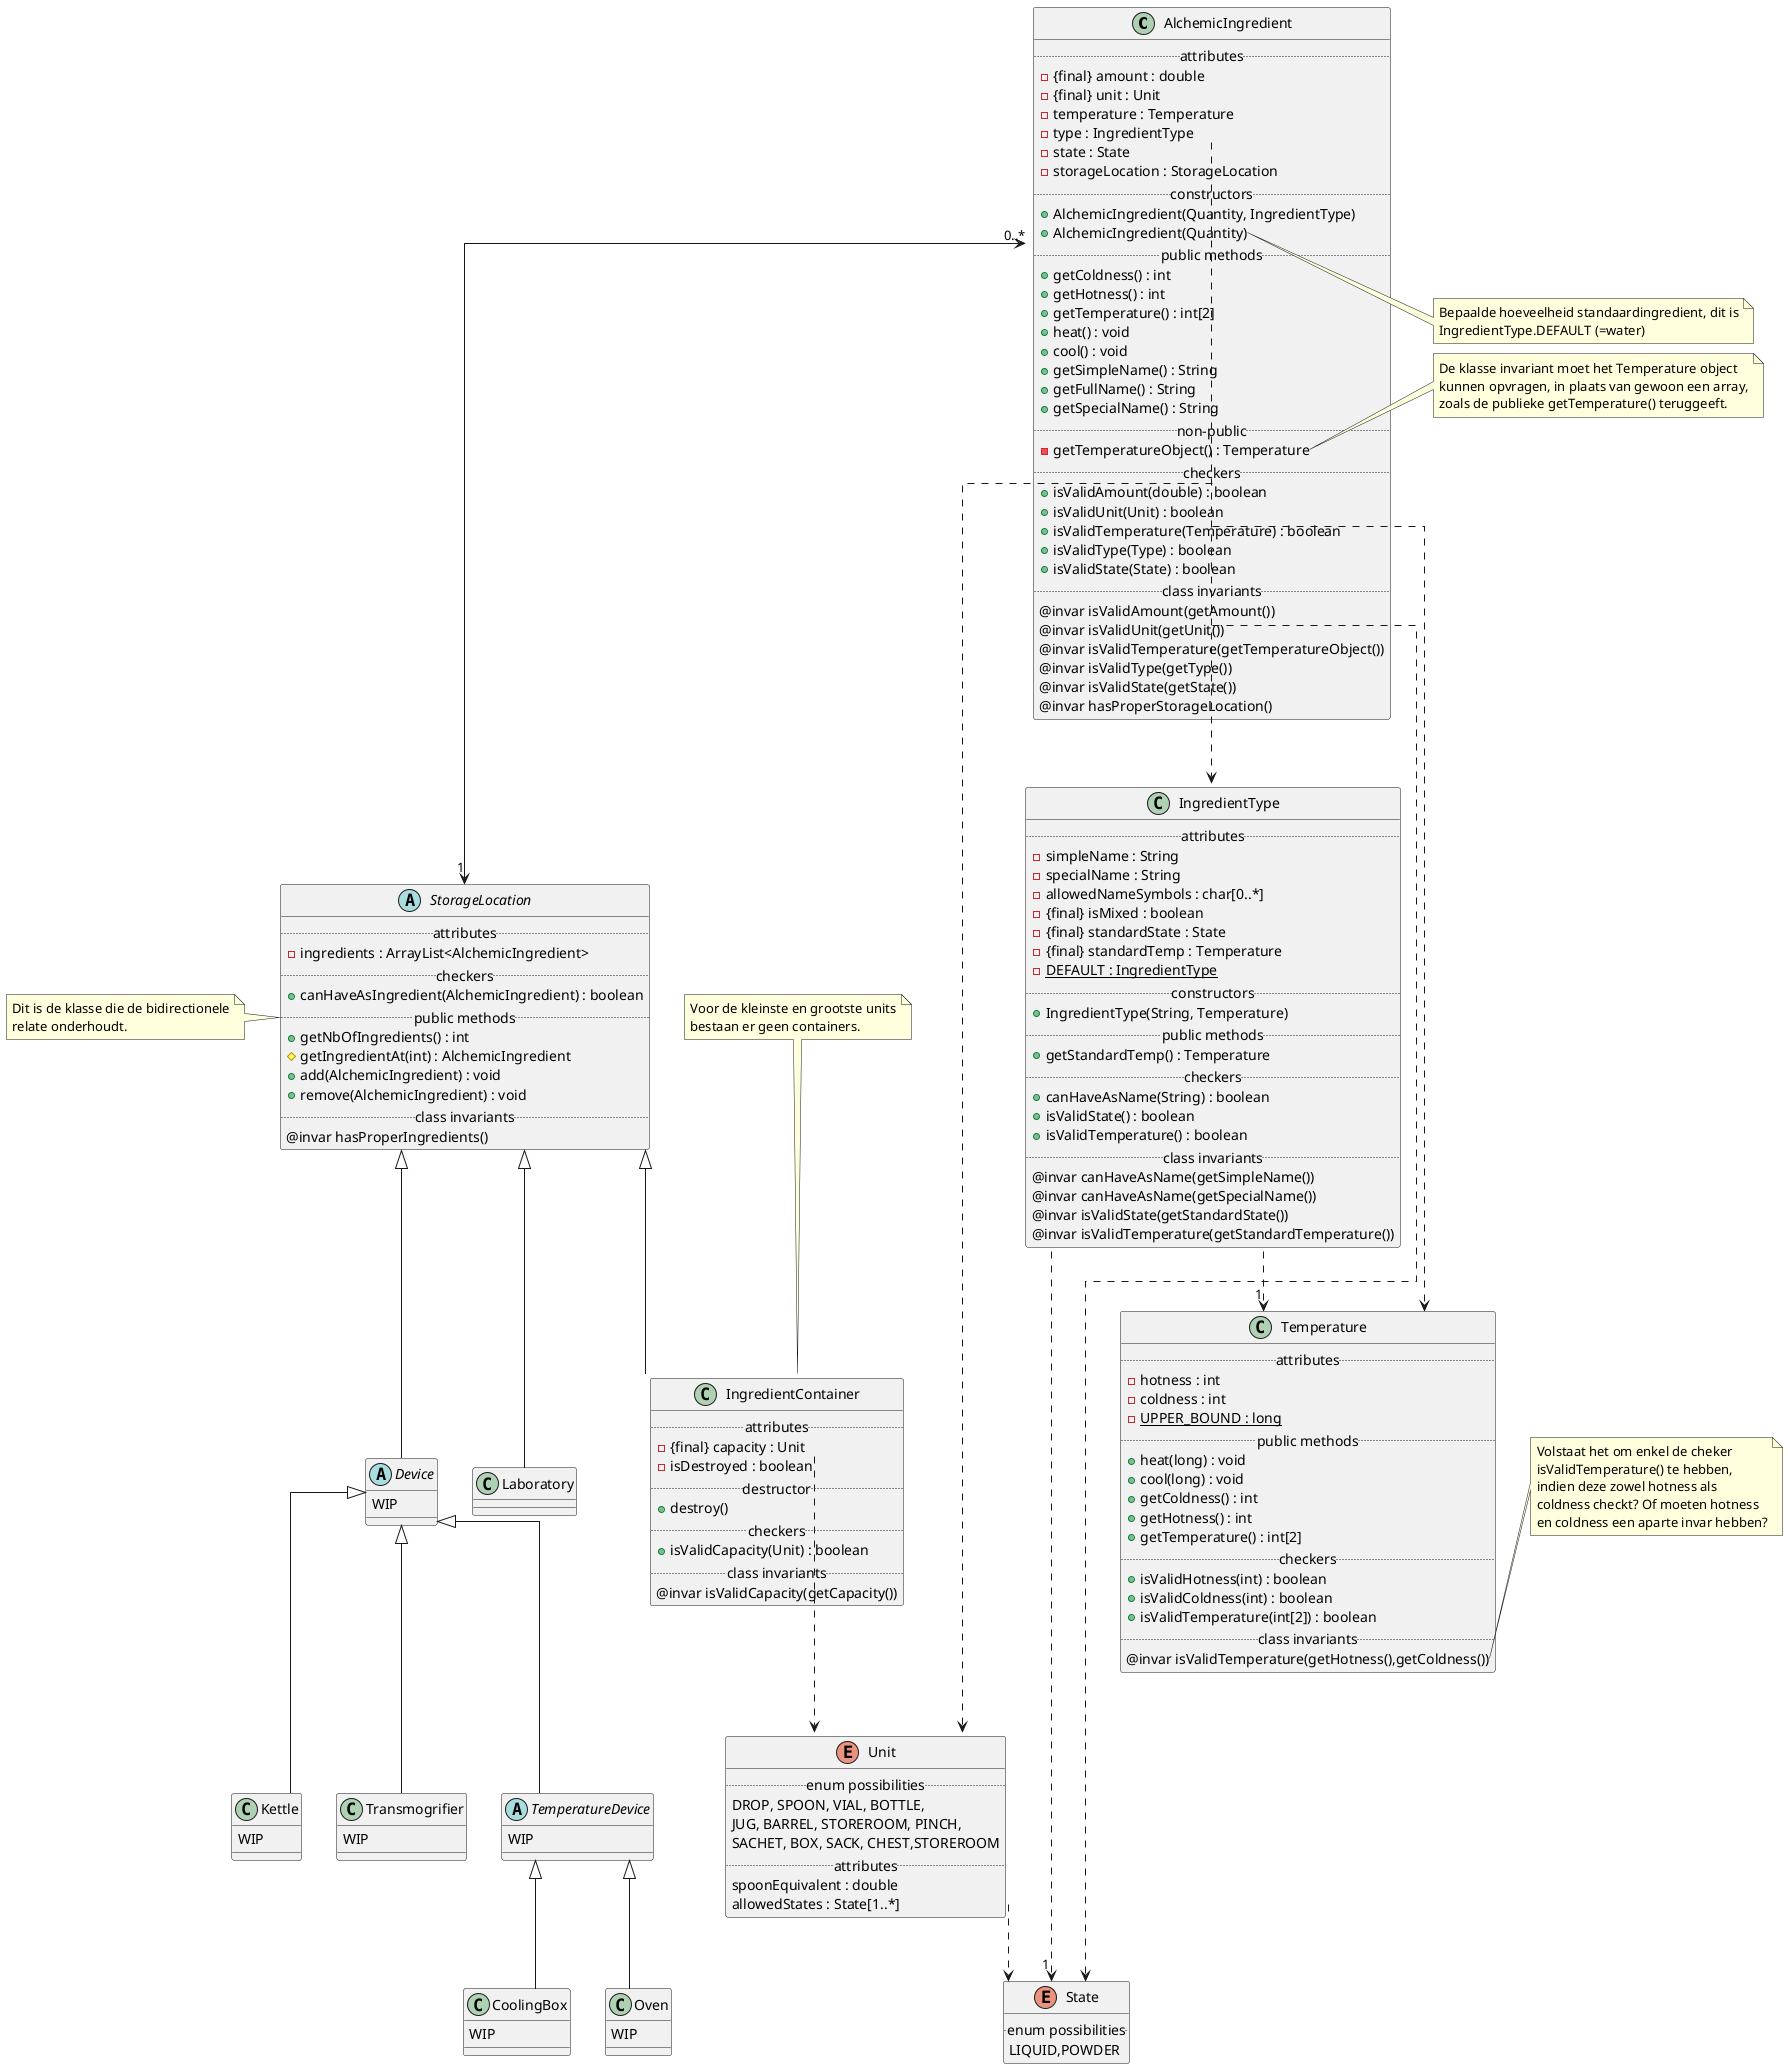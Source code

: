 @startuml

skinparam linetype ortho

class AlchemicIngredient {
..attributes..
- {final} amount : double
- {final} unit : Unit
- temperature : Temperature
- type : IngredientType
- state : State
- storageLocation : StorageLocation
..constructors..
+ AlchemicIngredient(Quantity, IngredientType)
+ AlchemicIngredient(Quantity)
..public methods..
+ getColdness() : int
+ getHotness() : int
+ getTemperature() : int[2]
+ heat() : void
+ cool() : void
+ getSimpleName() : String
+ getFullName() : String
+ getSpecialName() : String
..non-public..
- getTemperatureObject() : Temperature
..checkers..
+ isValidAmount(double) : boolean
+ isValidUnit(Unit) : boolean
+ isValidTemperature(Temperature) : boolean
+ isValidType(Type) : boolean
+ isValidState(State) : boolean
..class invariants..
@invar isValidAmount(getAmount())
@invar isValidUnit(getUnit())
@invar isValidTemperature(getTemperatureObject())
@invar isValidType(getType())
@invar isValidState(getState())
@invar hasProperStorageLocation()
}

note right of AlchemicIngredient::AlchemicIngredient(Quantity)
    Bepaalde hoeveelheid standaardingredient, dit is
    IngredientType.DEFAULT (=water)
end note

AlchemicIngredient::type ..> IngredientType
AlchemicIngredient::state ..> State
AlchemicIngredient::temperature ..> Temperature
AlchemicIngredient::unit ..> Unit
AlchemicIngredient "0..*" <--> "1" StorageLocation

note right of AlchemicIngredient::getTemperatureObject
    De klasse invariant moet het Temperature object
    kunnen opvragen, in plaats van gewoon een array,
    zoals de publieke getTemperature() teruggeeft.
end note

class IngredientType {
..attributes..
- simpleName : String
- specialName : String
- allowedNameSymbols : char[0..*]
- {final} isMixed : boolean
- {final} standardState : State
- {final} standardTemp : Temperature
- {static} DEFAULT : IngredientType
..constructors..
+ IngredientType(String, Temperature)
..public methods..
+ getStandardTemp() : Temperature
..checkers..
+ canHaveAsName(String) : boolean
+ isValidState() : boolean
+ isValidTemperature() : boolean
..class invariants..
@invar canHaveAsName(getSimpleName())
@invar canHaveAsName(getSpecialName())
@invar isValidState(getStandardState())
@invar isValidTemperature(getStandardTemperature())
}

note right of IngredientType::DEFAULT_INGREDIENT
    Het default ingredientType is water
    en hier kunnen we dus al direct een
    instantie van aanmaken!
end note

IngredientType::state ..> "1" State
IngredientType::temperature ..> "1" Temperature

enum State {
..enum possibilities..
LIQUID,POWDER
}

enum Unit {
..enum possibilities..
DROP, SPOON, VIAL, BOTTLE,
JUG, BARREL, STOREROOM, PINCH,
SACHET, BOX, SACK, CHEST,STOREROOM
..attributes..
spoonEquivalent : double
allowedStates : State[1..*]
}

Unit::allowedStates ..> State

class Temperature {
..attributes..
- hotness : int
- coldness : int
- {static} UPPER_BOUND : long
..public methods..
+ heat(long) : void
+ cool(long) : void
+ getColdness() : int
+ getHotness() : int
+ getTemperature() : int[2]
..checkers..
+ isValidHotness(int) : boolean
+ isValidColdness(int) : boolean
+ isValidTemperature(int[2]) : boolean
..class invariants..
'@invar isValidHotness(getHotness())
'@invar isValidColdness(getColdness())
@invar isValidTemperature(getHotness(),getColdness())
}

note right of Temperature::@
    Volstaat het om enkel de cheker
    isValidTemperature() te hebben,
    indien deze zowel hotness als
    coldness checkt? Of moeten hotness
    en coldness een aparte invar hebben?
end note

abstract class StorageLocation {
..attributes..
- ingredients : ArrayList<AlchemicIngredient>
..checkers..
+ canHaveAsIngredient(AlchemicIngredient) : boolean
..public methods..
+ getNbOfIngredients() : int
# getIngredientAt(int) : AlchemicIngredient
+ add(AlchemicIngredient) : void
+ remove(AlchemicIngredient) : void
..class invariants..
@invar hasProperIngredients()
}

note left of StorageLocation
    Dit is de klasse die de bidirectionele
    relate onderhoudt.
end note

class IngredientContainer extends StorageLocation {
..attributes..
- {final} capacity : Unit
- isDestroyed : boolean
..destructor..
+ destroy()
..checkers..
+ isValidCapacity(Unit) : boolean
..class invariants..
@invar isValidCapacity(getCapacity())
}

IngredientContainer::capacity ..> Unit

note top of IngredientContainer
    Voor de kleinste en grootste units
    bestaan er geen containers.
end note

abstract class Device extends StorageLocation {
WIP
'- ingredients : IngredientContainer
'- result : AlchemicIngredient
'- laboratory : Laboratory
'+ {abstract} addIngredients(IngredientContainer) : void
'+ {static} getResult() : IngredientContainer
'+ {abstract} executeOperation() : void
}
'
abstract class TemperatureDevice extends Device {
WIP
'- temperature : rpg.Temperature
'+ setTemperature(rpg.Temperature) : void
'+ addIngredients(IngredientContainer) : void
}
'
class CoolingBox extends TemperatureDevice {
WIP
'+ executeOperation() : void
}
'
'note "Kunnen maar 1 element bevatten." as N2
'CoolingBox .. N2
'Oven .. N2
'
class Oven extends TemperatureDevice {
WIP
'+ executeOperation() : void
}
'
class Kettle extends Device {
WIP
'+ addIngredients(IngredientContainer) : void
'+ executeOperation() : void
}
'
class Transmogrifier extends Device {
WIP
'+ executeOperation() : void
}

'
class Laboratory extends StorageLocation {
'- capacity : int
'- ingredients : ArrayList<AlchemicIngredient>
'- devices : ArrayList<Device>
'+ storeIngredient(IngredientContainer) : void
'+ obtainIngredient(String, rpg.Quantity) : IngredientContainer
'+ obtainIngredient(String) : IngredientContainer
'+ getOverview() : String
'+ {abstract} execute(Recipe, int) : void
}
'
'Laboratory --> "0..*" AlchemicIngredient
'Laboratory "1" <--> "0..4" Device
'
'class Recipe {
'- operations : Operation[1..*]
'- ingredients : AlchemicIngredient[1..*]
'}
'
'enum Operation {
'ADD,
'HEAT,
'COOL,
'MIX
'}
'
'class RecipeBook {
'- recipes : ArrayList<Recipe>
'+ addRecipe(Recipe) : void
'+ removeRecipe(Recipe) : void
'}
'
'Recipe --> "1..*" Operation : has
'Recipe --> "1..*" AlchemicIngredient : has
'RecipeBook --> "0..*" Recipe : has

@enduml